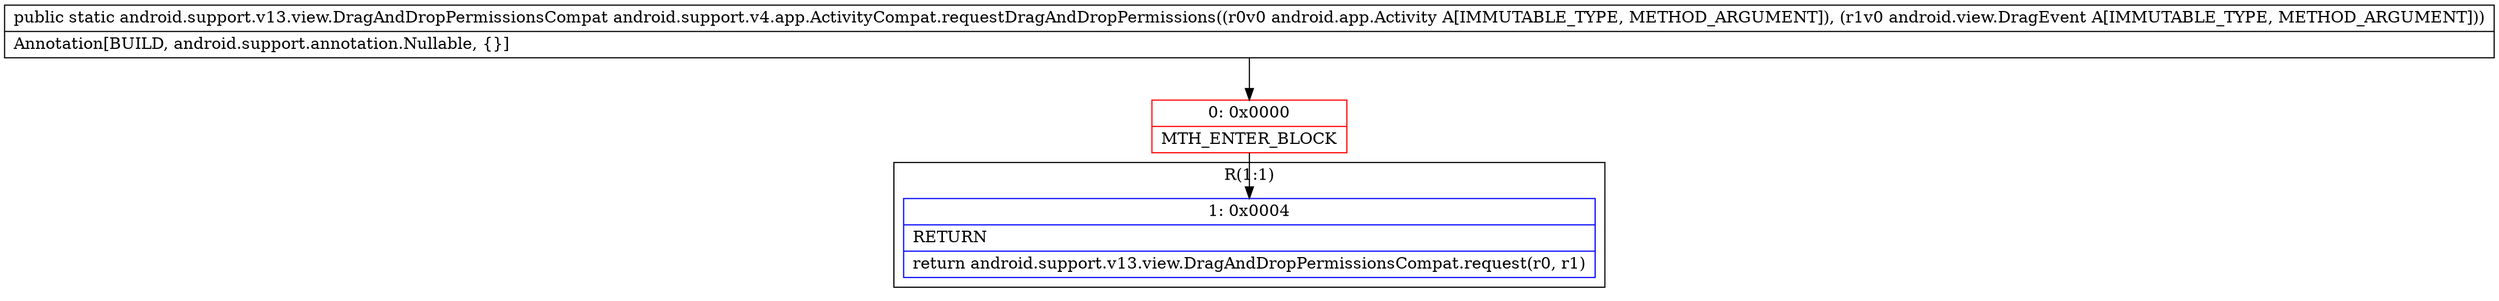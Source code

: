 digraph "CFG forandroid.support.v4.app.ActivityCompat.requestDragAndDropPermissions(Landroid\/app\/Activity;Landroid\/view\/DragEvent;)Landroid\/support\/v13\/view\/DragAndDropPermissionsCompat;" {
subgraph cluster_Region_173779034 {
label = "R(1:1)";
node [shape=record,color=blue];
Node_1 [shape=record,label="{1\:\ 0x0004|RETURN\l|return android.support.v13.view.DragAndDropPermissionsCompat.request(r0, r1)\l}"];
}
Node_0 [shape=record,color=red,label="{0\:\ 0x0000|MTH_ENTER_BLOCK\l}"];
MethodNode[shape=record,label="{public static android.support.v13.view.DragAndDropPermissionsCompat android.support.v4.app.ActivityCompat.requestDragAndDropPermissions((r0v0 android.app.Activity A[IMMUTABLE_TYPE, METHOD_ARGUMENT]), (r1v0 android.view.DragEvent A[IMMUTABLE_TYPE, METHOD_ARGUMENT]))  | Annotation[BUILD, android.support.annotation.Nullable, \{\}]\l}"];
MethodNode -> Node_0;
Node_0 -> Node_1;
}

